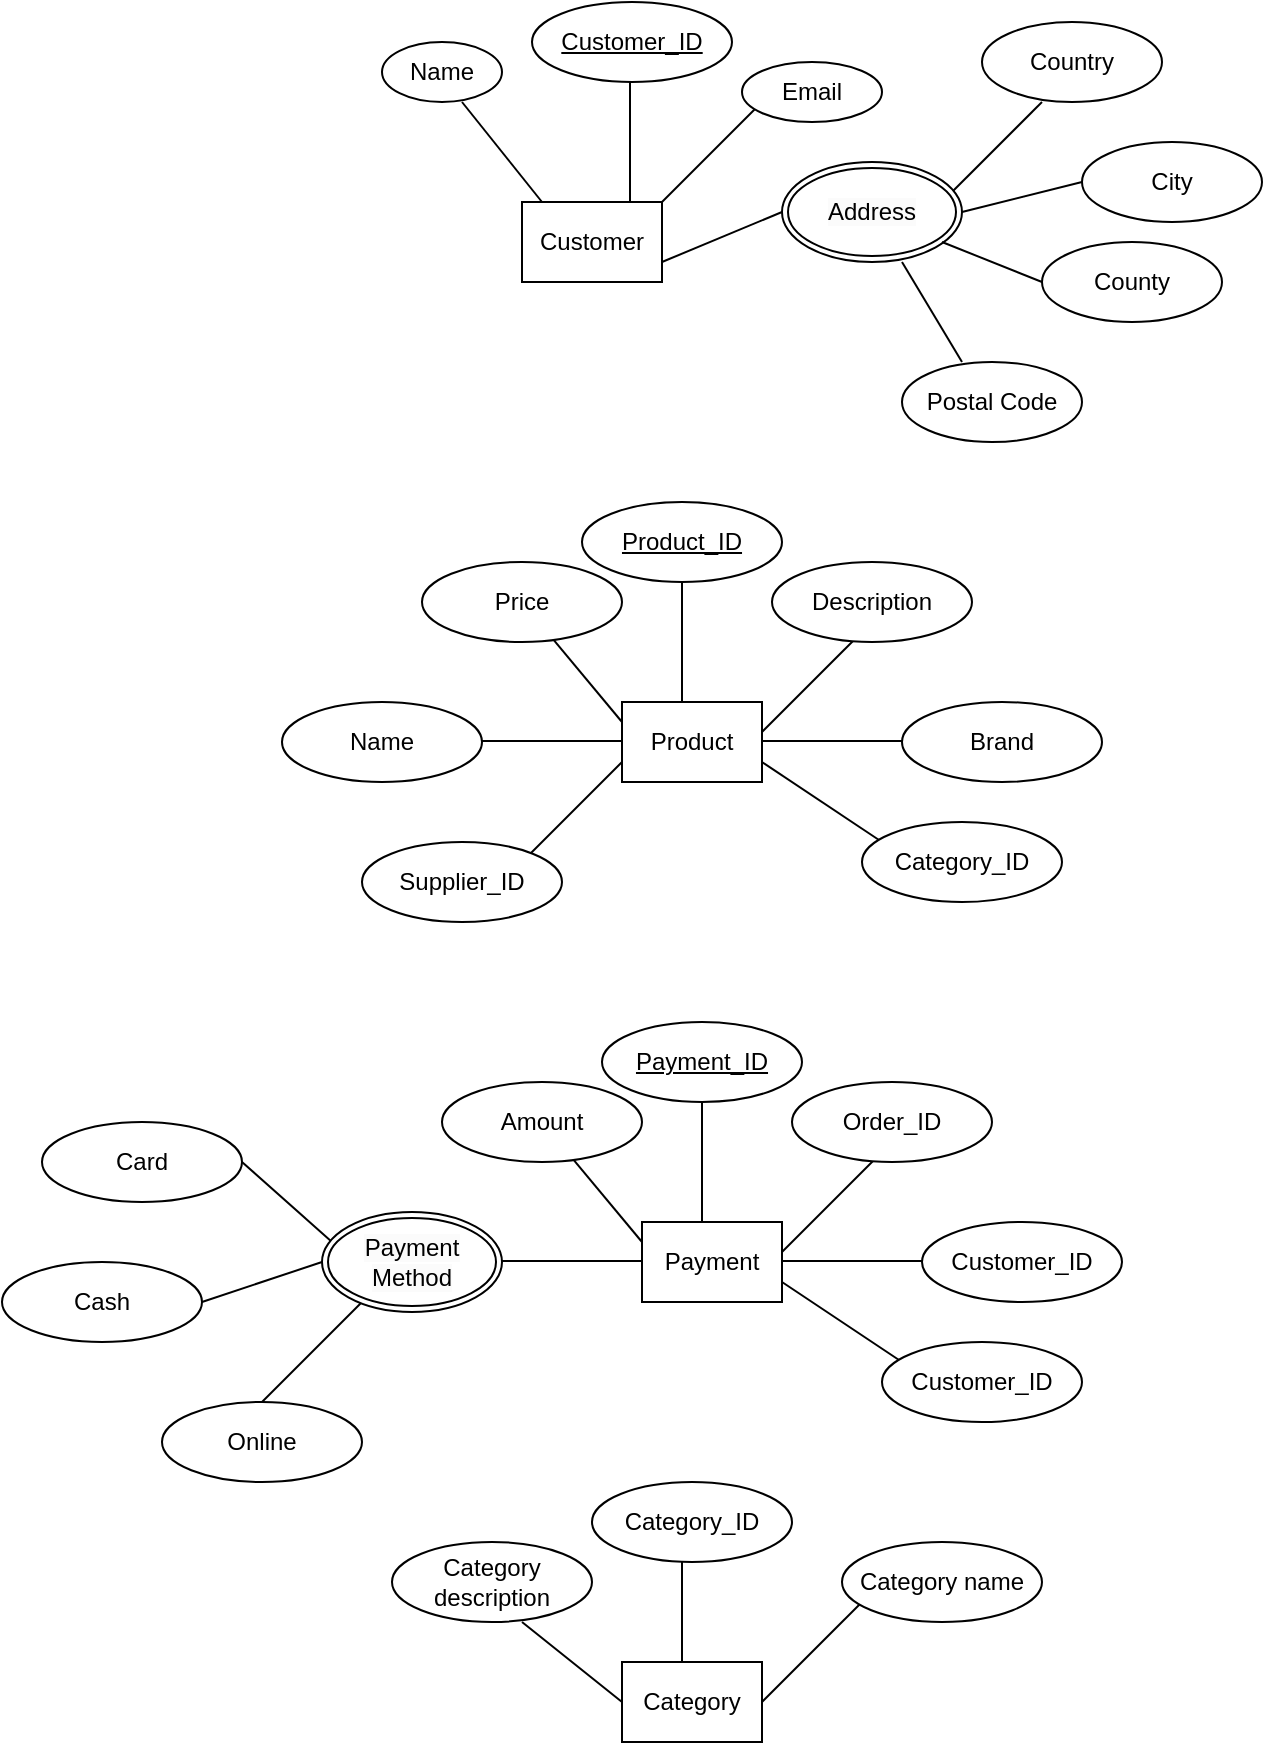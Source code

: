<mxfile>
    <diagram id="Jyj8gpoH_DdxVeyIPhWU" name="Page-1">
        <mxGraphModel dx="702" dy="485" grid="1" gridSize="10" guides="1" tooltips="1" connect="1" arrows="1" fold="1" page="1" pageScale="1" pageWidth="850" pageHeight="1100" math="0" shadow="0">
            <root>
                <mxCell id="0"/>
                <mxCell id="1" parent="0"/>
                <mxCell id="2" value="Customer" style="rounded=0;whiteSpace=wrap;html=1;" vertex="1" parent="1">
                    <mxGeometry x="310" y="240" width="70" height="40" as="geometry"/>
                </mxCell>
                <mxCell id="3" value="" style="endArrow=none;html=1;" edge="1" parent="1">
                    <mxGeometry width="50" height="50" relative="1" as="geometry">
                        <mxPoint x="364" y="240" as="sourcePoint"/>
                        <mxPoint x="364" y="180" as="targetPoint"/>
                    </mxGeometry>
                </mxCell>
                <mxCell id="4" value="&lt;u&gt;Customer_ID&lt;/u&gt;" style="ellipse;whiteSpace=wrap;html=1;" vertex="1" parent="1">
                    <mxGeometry x="315" y="140" width="100" height="40" as="geometry"/>
                </mxCell>
                <mxCell id="7" value="" style="endArrow=none;html=1;" edge="1" parent="1">
                    <mxGeometry width="50" height="50" relative="1" as="geometry">
                        <mxPoint x="280" y="190" as="sourcePoint"/>
                        <mxPoint x="320" y="240" as="targetPoint"/>
                    </mxGeometry>
                </mxCell>
                <mxCell id="8" value="Name" style="ellipse;whiteSpace=wrap;html=1;" vertex="1" parent="1">
                    <mxGeometry x="240" y="160" width="60" height="30" as="geometry"/>
                </mxCell>
                <mxCell id="11" value="" style="endArrow=none;html=1;" edge="1" parent="1">
                    <mxGeometry width="50" height="50" relative="1" as="geometry">
                        <mxPoint x="380" y="240" as="sourcePoint"/>
                        <mxPoint x="430" y="190" as="targetPoint"/>
                    </mxGeometry>
                </mxCell>
                <mxCell id="12" value="" style="endArrow=none;html=1;entryX=0;entryY=0.5;entryDx=0;entryDy=0;" edge="1" parent="1" target="17">
                    <mxGeometry width="50" height="50" relative="1" as="geometry">
                        <mxPoint x="380" y="270" as="sourcePoint"/>
                        <mxPoint x="440" y="240" as="targetPoint"/>
                    </mxGeometry>
                </mxCell>
                <mxCell id="13" value="Email" style="ellipse;whiteSpace=wrap;html=1;" vertex="1" parent="1">
                    <mxGeometry x="420" y="170" width="70" height="30" as="geometry"/>
                </mxCell>
                <mxCell id="16" value="" style="endArrow=none;html=1;" edge="1" parent="1">
                    <mxGeometry width="50" height="50" relative="1" as="geometry">
                        <mxPoint x="520" y="240" as="sourcePoint"/>
                        <mxPoint x="570" y="190" as="targetPoint"/>
                    </mxGeometry>
                </mxCell>
                <mxCell id="17" value="&lt;span style=&quot;color: rgb(0, 0, 0); font-family: Helvetica; font-size: 12px; font-style: normal; font-variant-ligatures: normal; font-variant-caps: normal; font-weight: 400; letter-spacing: normal; orphans: 2; text-align: center; text-indent: 0px; text-transform: none; widows: 2; word-spacing: 0px; -webkit-text-stroke-width: 0px; background-color: rgb(251, 251, 251); text-decoration-thickness: initial; text-decoration-style: initial; text-decoration-color: initial; float: none; display: inline !important;&quot;&gt;Address&lt;/span&gt;" style="ellipse;shape=doubleEllipse;margin=3;whiteSpace=wrap;html=1;align=center;" vertex="1" parent="1">
                    <mxGeometry x="440" y="220" width="90" height="50" as="geometry"/>
                </mxCell>
                <mxCell id="18" value="City" style="ellipse;whiteSpace=wrap;html=1;shadow=0;sketch=0;" vertex="1" parent="1">
                    <mxGeometry x="590" y="210" width="90" height="40" as="geometry"/>
                </mxCell>
                <mxCell id="19" value="Country" style="ellipse;whiteSpace=wrap;html=1;shadow=0;sketch=0;" vertex="1" parent="1">
                    <mxGeometry x="540" y="150" width="90" height="40" as="geometry"/>
                </mxCell>
                <mxCell id="20" value="County" style="ellipse;whiteSpace=wrap;html=1;shadow=0;sketch=0;" vertex="1" parent="1">
                    <mxGeometry x="570" y="260" width="90" height="40" as="geometry"/>
                </mxCell>
                <mxCell id="21" value="" style="endArrow=none;html=1;exitX=1;exitY=0.5;exitDx=0;exitDy=0;" edge="1" parent="1" source="17">
                    <mxGeometry width="50" height="50" relative="1" as="geometry">
                        <mxPoint x="530" y="250" as="sourcePoint"/>
                        <mxPoint x="590" y="230" as="targetPoint"/>
                    </mxGeometry>
                </mxCell>
                <mxCell id="22" value="" style="endArrow=none;html=1;" edge="1" parent="1">
                    <mxGeometry width="50" height="50" relative="1" as="geometry">
                        <mxPoint x="520" y="260" as="sourcePoint"/>
                        <mxPoint x="570" y="280" as="targetPoint"/>
                    </mxGeometry>
                </mxCell>
                <mxCell id="23" value="" style="endArrow=none;html=1;" edge="1" parent="1">
                    <mxGeometry width="50" height="50" relative="1" as="geometry">
                        <mxPoint x="430" y="505" as="sourcePoint"/>
                        <mxPoint x="480" y="455" as="targetPoint"/>
                    </mxGeometry>
                </mxCell>
                <mxCell id="24" value="" style="endArrow=none;html=1;" edge="1" parent="1">
                    <mxGeometry width="50" height="50" relative="1" as="geometry">
                        <mxPoint x="530" y="320" as="sourcePoint"/>
                        <mxPoint x="500" y="270" as="targetPoint"/>
                    </mxGeometry>
                </mxCell>
                <mxCell id="26" value="Postal Code" style="ellipse;whiteSpace=wrap;html=1;shadow=0;sketch=0;" vertex="1" parent="1">
                    <mxGeometry x="500" y="320" width="90" height="40" as="geometry"/>
                </mxCell>
                <mxCell id="28" value="Product" style="rounded=0;whiteSpace=wrap;html=1;" vertex="1" parent="1">
                    <mxGeometry x="360" y="490" width="70" height="40" as="geometry"/>
                </mxCell>
                <mxCell id="29" value="" style="endArrow=none;html=1;" edge="1" parent="1">
                    <mxGeometry width="50" height="50" relative="1" as="geometry">
                        <mxPoint x="390" y="490" as="sourcePoint"/>
                        <mxPoint x="390" y="430" as="targetPoint"/>
                    </mxGeometry>
                </mxCell>
                <mxCell id="30" value="" style="endArrow=none;html=1;startArrow=none;" edge="1" parent="1" source="37">
                    <mxGeometry width="50" height="50" relative="1" as="geometry">
                        <mxPoint x="300" y="470" as="sourcePoint"/>
                        <mxPoint x="360" y="500" as="targetPoint"/>
                    </mxGeometry>
                </mxCell>
                <mxCell id="31" value="" style="endArrow=none;html=1;" edge="1" parent="1">
                    <mxGeometry width="50" height="50" relative="1" as="geometry">
                        <mxPoint x="430" y="509.5" as="sourcePoint"/>
                        <mxPoint x="500" y="509.5" as="targetPoint"/>
                    </mxGeometry>
                </mxCell>
                <mxCell id="32" value="" style="endArrow=none;html=1;" edge="1" parent="1">
                    <mxGeometry width="50" height="50" relative="1" as="geometry">
                        <mxPoint x="490" y="560" as="sourcePoint"/>
                        <mxPoint x="430" y="520" as="targetPoint"/>
                    </mxGeometry>
                </mxCell>
                <mxCell id="33" value="" style="endArrow=none;html=1;" edge="1" parent="1">
                    <mxGeometry width="50" height="50" relative="1" as="geometry">
                        <mxPoint x="310" y="570" as="sourcePoint"/>
                        <mxPoint x="360" y="520" as="targetPoint"/>
                    </mxGeometry>
                </mxCell>
                <mxCell id="34" value="" style="endArrow=none;html=1;" edge="1" parent="1">
                    <mxGeometry width="50" height="50" relative="1" as="geometry">
                        <mxPoint x="180" y="840" as="sourcePoint"/>
                        <mxPoint x="230" y="790" as="targetPoint"/>
                    </mxGeometry>
                </mxCell>
                <mxCell id="35" value="" style="endArrow=none;html=1;entryX=0;entryY=0.5;entryDx=0;entryDy=0;" edge="1" parent="1" target="64">
                    <mxGeometry width="50" height="50" relative="1" as="geometry">
                        <mxPoint x="150" y="790" as="sourcePoint"/>
                        <mxPoint x="210" y="760" as="targetPoint"/>
                    </mxGeometry>
                </mxCell>
                <mxCell id="36" value="" style="endArrow=none;html=1;" edge="1" parent="1">
                    <mxGeometry width="50" height="50" relative="1" as="geometry">
                        <mxPoint x="215" y="760" as="sourcePoint"/>
                        <mxPoint x="170" y="720" as="targetPoint"/>
                    </mxGeometry>
                </mxCell>
                <mxCell id="38" value="&lt;u&gt;Product_ID&lt;/u&gt;" style="ellipse;whiteSpace=wrap;html=1;" vertex="1" parent="1">
                    <mxGeometry x="340" y="390" width="100" height="40" as="geometry"/>
                </mxCell>
                <mxCell id="39" value="Description" style="ellipse;whiteSpace=wrap;html=1;" vertex="1" parent="1">
                    <mxGeometry x="435" y="420" width="100" height="40" as="geometry"/>
                </mxCell>
                <mxCell id="37" value="Price" style="ellipse;whiteSpace=wrap;html=1;" vertex="1" parent="1">
                    <mxGeometry x="260" y="420" width="100" height="40" as="geometry"/>
                </mxCell>
                <mxCell id="41" value="Category_ID" style="ellipse;whiteSpace=wrap;html=1;" vertex="1" parent="1">
                    <mxGeometry x="480" y="550" width="100" height="40" as="geometry"/>
                </mxCell>
                <mxCell id="42" value="Brand" style="ellipse;whiteSpace=wrap;html=1;" vertex="1" parent="1">
                    <mxGeometry x="500" y="490" width="100" height="40" as="geometry"/>
                </mxCell>
                <mxCell id="43" value="Name" style="ellipse;whiteSpace=wrap;html=1;" vertex="1" parent="1">
                    <mxGeometry x="190" y="490" width="100" height="40" as="geometry"/>
                </mxCell>
                <mxCell id="44" value="Supplier_ID" style="ellipse;whiteSpace=wrap;html=1;" vertex="1" parent="1">
                    <mxGeometry x="230" y="560" width="100" height="40" as="geometry"/>
                </mxCell>
                <mxCell id="46" value="" style="endArrow=none;html=1;" edge="1" parent="1">
                    <mxGeometry width="50" height="50" relative="1" as="geometry">
                        <mxPoint x="290" y="509.5" as="sourcePoint"/>
                        <mxPoint x="360" y="509.5" as="targetPoint"/>
                    </mxGeometry>
                </mxCell>
                <mxCell id="49" value="" style="endArrow=none;html=1;" edge="1" parent="1">
                    <mxGeometry width="50" height="50" relative="1" as="geometry">
                        <mxPoint x="440" y="765" as="sourcePoint"/>
                        <mxPoint x="490" y="715" as="targetPoint"/>
                    </mxGeometry>
                </mxCell>
                <mxCell id="50" value="Payment" style="rounded=0;whiteSpace=wrap;html=1;" vertex="1" parent="1">
                    <mxGeometry x="370" y="750" width="70" height="40" as="geometry"/>
                </mxCell>
                <mxCell id="51" value="" style="endArrow=none;html=1;" edge="1" parent="1">
                    <mxGeometry width="50" height="50" relative="1" as="geometry">
                        <mxPoint x="400" y="750" as="sourcePoint"/>
                        <mxPoint x="400" y="690" as="targetPoint"/>
                    </mxGeometry>
                </mxCell>
                <mxCell id="52" value="" style="endArrow=none;html=1;startArrow=none;" edge="1" parent="1" source="58">
                    <mxGeometry width="50" height="50" relative="1" as="geometry">
                        <mxPoint x="310" y="730" as="sourcePoint"/>
                        <mxPoint x="370" y="760" as="targetPoint"/>
                    </mxGeometry>
                </mxCell>
                <mxCell id="53" value="" style="endArrow=none;html=1;" edge="1" parent="1">
                    <mxGeometry width="50" height="50" relative="1" as="geometry">
                        <mxPoint x="440" y="769.5" as="sourcePoint"/>
                        <mxPoint x="510" y="769.5" as="targetPoint"/>
                    </mxGeometry>
                </mxCell>
                <mxCell id="54" value="" style="endArrow=none;html=1;" edge="1" parent="1">
                    <mxGeometry width="50" height="50" relative="1" as="geometry">
                        <mxPoint x="500" y="820" as="sourcePoint"/>
                        <mxPoint x="440" y="780" as="targetPoint"/>
                    </mxGeometry>
                </mxCell>
                <mxCell id="56" value="&lt;u&gt;Payment_ID&lt;/u&gt;" style="ellipse;whiteSpace=wrap;html=1;" vertex="1" parent="1">
                    <mxGeometry x="350" y="650" width="100" height="40" as="geometry"/>
                </mxCell>
                <mxCell id="57" value="Order_ID" style="ellipse;whiteSpace=wrap;html=1;" vertex="1" parent="1">
                    <mxGeometry x="445" y="680" width="100" height="40" as="geometry"/>
                </mxCell>
                <mxCell id="58" value="Amount" style="ellipse;whiteSpace=wrap;html=1;" vertex="1" parent="1">
                    <mxGeometry x="270" y="680" width="100" height="40" as="geometry"/>
                </mxCell>
                <mxCell id="59" value="Customer_ID" style="ellipse;whiteSpace=wrap;html=1;" vertex="1" parent="1">
                    <mxGeometry x="490" y="810" width="100" height="40" as="geometry"/>
                </mxCell>
                <mxCell id="60" value="Customer_ID" style="ellipse;whiteSpace=wrap;html=1;" vertex="1" parent="1">
                    <mxGeometry x="510" y="750" width="100" height="40" as="geometry"/>
                </mxCell>
                <mxCell id="63" value="" style="endArrow=none;html=1;" edge="1" parent="1">
                    <mxGeometry width="50" height="50" relative="1" as="geometry">
                        <mxPoint x="300" y="769.5" as="sourcePoint"/>
                        <mxPoint x="370" y="769.5" as="targetPoint"/>
                    </mxGeometry>
                </mxCell>
                <mxCell id="64" value="&lt;span style=&quot;color: rgb(0, 0, 0); font-family: Helvetica; font-size: 12px; font-style: normal; font-variant-ligatures: normal; font-variant-caps: normal; font-weight: 400; letter-spacing: normal; orphans: 2; text-align: center; text-indent: 0px; text-transform: none; widows: 2; word-spacing: 0px; -webkit-text-stroke-width: 0px; background-color: rgb(251, 251, 251); text-decoration-thickness: initial; text-decoration-style: initial; text-decoration-color: initial; float: none; display: inline !important;&quot;&gt;Payment Method&lt;/span&gt;" style="ellipse;shape=doubleEllipse;margin=3;whiteSpace=wrap;html=1;align=center;" vertex="1" parent="1">
                    <mxGeometry x="210" y="745" width="90" height="50" as="geometry"/>
                </mxCell>
                <mxCell id="65" value="Card" style="ellipse;whiteSpace=wrap;html=1;" vertex="1" parent="1">
                    <mxGeometry x="70" y="700" width="100" height="40" as="geometry"/>
                </mxCell>
                <mxCell id="66" value="Cash" style="ellipse;whiteSpace=wrap;html=1;" vertex="1" parent="1">
                    <mxGeometry x="50" y="770" width="100" height="40" as="geometry"/>
                </mxCell>
                <mxCell id="67" value="Online" style="ellipse;whiteSpace=wrap;html=1;" vertex="1" parent="1">
                    <mxGeometry x="130" y="840" width="100" height="40" as="geometry"/>
                </mxCell>
                <mxCell id="68" value="Category" style="rounded=0;whiteSpace=wrap;html=1;" vertex="1" parent="1">
                    <mxGeometry x="360" y="970" width="70" height="40" as="geometry"/>
                </mxCell>
                <mxCell id="75" value="" style="endArrow=none;html=1;" edge="1" parent="1">
                    <mxGeometry width="50" height="50" relative="1" as="geometry">
                        <mxPoint x="310" y="950" as="sourcePoint"/>
                        <mxPoint x="360" y="990" as="targetPoint"/>
                    </mxGeometry>
                </mxCell>
                <mxCell id="76" value="" style="endArrow=none;html=1;" edge="1" parent="1">
                    <mxGeometry width="50" height="50" relative="1" as="geometry">
                        <mxPoint x="390" y="970" as="sourcePoint"/>
                        <mxPoint x="390" y="920" as="targetPoint"/>
                    </mxGeometry>
                </mxCell>
                <mxCell id="77" value="" style="endArrow=none;html=1;" edge="1" parent="1">
                    <mxGeometry width="50" height="50" relative="1" as="geometry">
                        <mxPoint x="430" y="990" as="sourcePoint"/>
                        <mxPoint x="480" y="940" as="targetPoint"/>
                    </mxGeometry>
                </mxCell>
                <mxCell id="78" value="Category description" style="ellipse;whiteSpace=wrap;html=1;" vertex="1" parent="1">
                    <mxGeometry x="245" y="910" width="100" height="40" as="geometry"/>
                </mxCell>
                <mxCell id="79" value="Category name" style="ellipse;whiteSpace=wrap;html=1;" vertex="1" parent="1">
                    <mxGeometry x="470" y="910" width="100" height="40" as="geometry"/>
                </mxCell>
                <mxCell id="80" value="Category_ID" style="ellipse;whiteSpace=wrap;html=1;" vertex="1" parent="1">
                    <mxGeometry x="345" y="880" width="100" height="40" as="geometry"/>
                </mxCell>
            </root>
        </mxGraphModel>
    </diagram>
</mxfile>